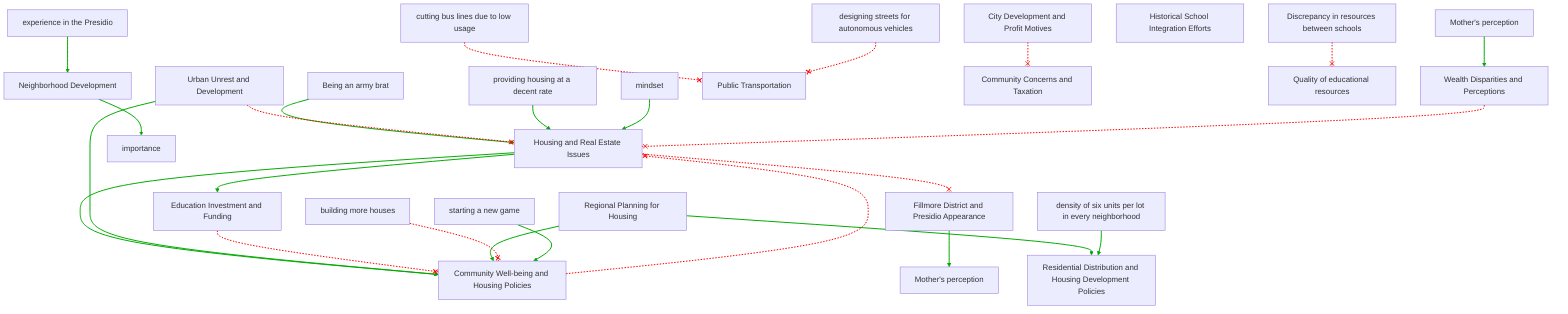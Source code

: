 flowchart TD
    n1[Housing and Real Estate Issues]
    n3[Being an army brat]
    n9[Community Well-being and Housing Policies]
    n11[Urban Unrest and Development]
    n40[Education Investment and Funding]
    n55[providing housing at a decent rate]
    n62[Fillmore District and Presidio Appearance]
    n73[mindset]
    n75[Wealth Disparities and Perceptions]
    n103[Regional Planning for Housing]
    n106[Residential Distribution and Housing Development Policies]
    n109[building more houses]
    n113[starting a new game]
    n115[density of six units per lot in every neighborhood]
    n118[Mother's perception]
    n119[Mother's perception]
    n121[cutting bus lines due to low usage]
    n122[Public Transportation]
    n123[designing streets for autonomous vehicles]
    n126[Community Concerns and Taxation]
    n127[City Development and Profit Motives]
    n129[Historical School Integration Efforts]
    n131[Discrepancy in resources between schools]
    n132[Quality of educational resources]
    n133[Neighborhood Development]
    n134[importance]
    n135[experience in the Presidio]
    n1 --> n9
    n1 --> n40
    n1 --x n62
    n3 --> n1
    n9 --x n1
    n11 --x n1
    n11 --> n9
    n40 --x n9
    n55 --> n1
    n62 --> n118
    n73 --> n1
    n75 --x n1
    n103 --> n9
    n103 --> n106
    n109 --x n9
    n113 --> n9
    n115 --> n106
    n119 --> n75
    n121 --x n122
    n123 --x n122
    n127 --x n126
    n131 --x n132
    n133 --> n134
    n135 --> n133
    linkStyle 0 stroke:#00AA00,stroke-width:2px
    linkStyle 1 stroke:#00AA00,stroke-width:2px
    linkStyle 2 stroke:#FF0000,stroke-dasharray:3,stroke-width:2px
    linkStyle 3 stroke:#00AA00,stroke-width:2px
    linkStyle 4 stroke:#FF0000,stroke-dasharray:3,stroke-width:2px
    linkStyle 5 stroke:#FF0000,stroke-dasharray:3,stroke-width:2px
    linkStyle 6 stroke:#00AA00,stroke-width:2px
    linkStyle 7 stroke:#FF0000,stroke-dasharray:3,stroke-width:2px
    linkStyle 8 stroke:#00AA00,stroke-width:2px
    linkStyle 9 stroke:#00AA00,stroke-width:2px
    linkStyle 10 stroke:#00AA00,stroke-width:2px
    linkStyle 11 stroke:#FF0000,stroke-dasharray:3,stroke-width:2px
    linkStyle 12 stroke:#00AA00,stroke-width:2px
    linkStyle 13 stroke:#00AA00,stroke-width:2px
    linkStyle 14 stroke:#FF0000,stroke-dasharray:3,stroke-width:2px
    linkStyle 15 stroke:#00AA00,stroke-width:2px
    linkStyle 16 stroke:#00AA00,stroke-width:2px
    linkStyle 17 stroke:#00AA00,stroke-width:2px
    linkStyle 18 stroke:#FF0000,stroke-dasharray:3,stroke-width:2px
    linkStyle 19 stroke:#FF0000,stroke-dasharray:3,stroke-width:2px
    linkStyle 20 stroke:#FF0000,stroke-dasharray:3,stroke-width:2px
    linkStyle 21 stroke:#FF0000,stroke-dasharray:3,stroke-width:2px
    linkStyle 22 stroke:#00AA00,stroke-width:2px
    linkStyle 23 stroke:#00AA00,stroke-width:2px